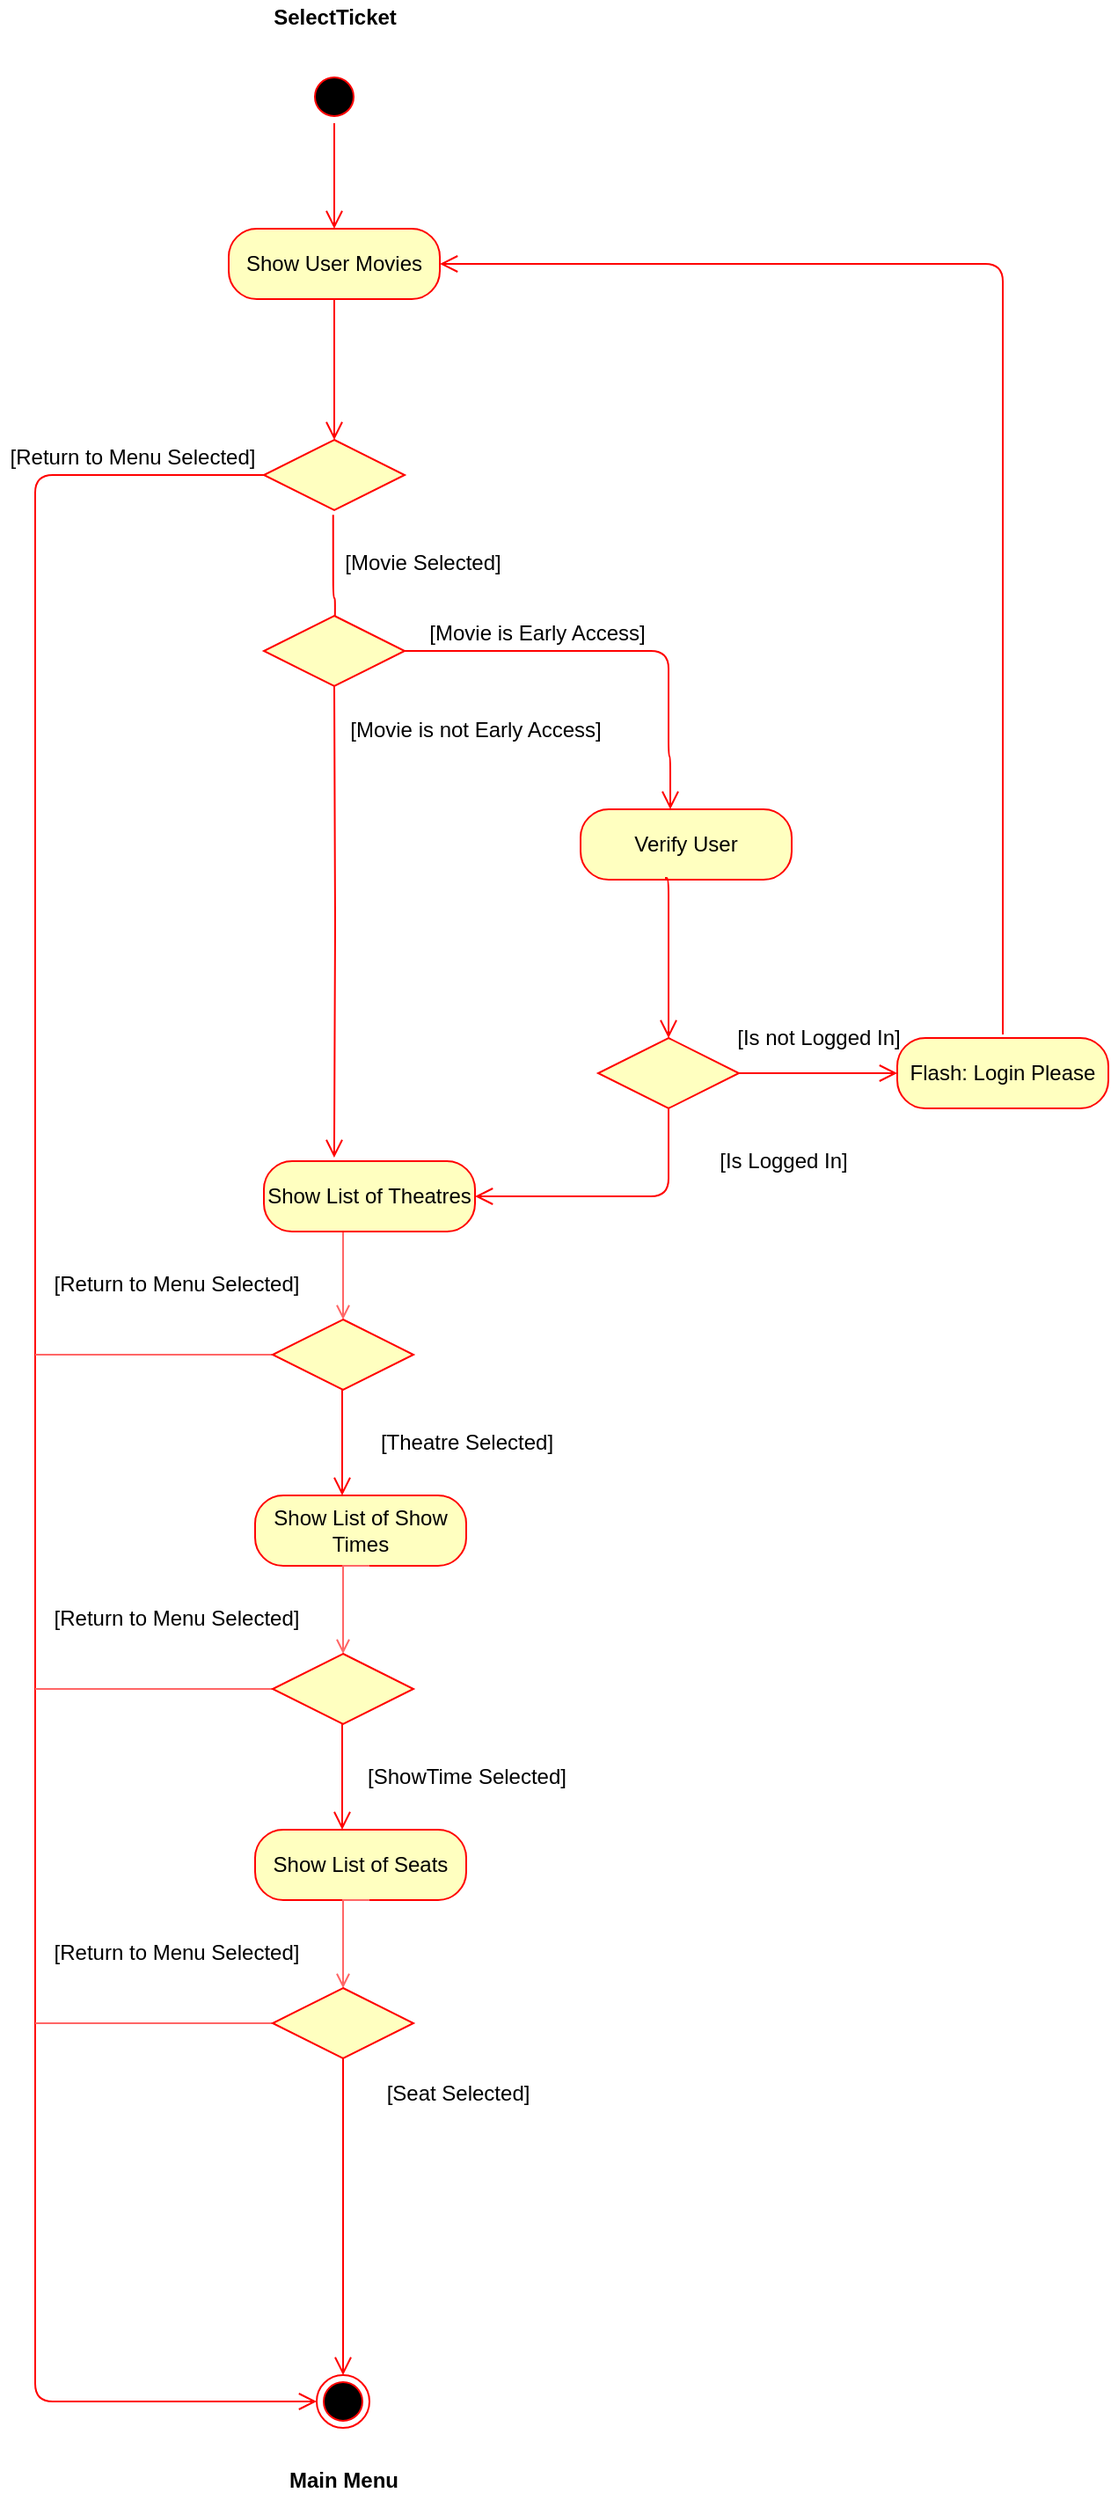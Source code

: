 <mxfile version="13.7.3" type="device"><diagram id="ksMxzgnsg-vKW8vX5p99" name="Page-1"><mxGraphModel dx="1422" dy="936" grid="1" gridSize="10" guides="1" tooltips="1" connect="1" arrows="1" fold="1" page="1" pageScale="1" pageWidth="850" pageHeight="1100" math="0" shadow="0"><root><mxCell id="0"/><mxCell id="1" parent="0"/><mxCell id="QQR1-E6bEhGEc-oXyB9f-3" value="" style="ellipse;html=1;shape=startState;fillColor=#000000;strokeColor=#ff0000;" parent="1" vertex="1"><mxGeometry x="315" y="50" width="30" height="30" as="geometry"/></mxCell><mxCell id="QQR1-E6bEhGEc-oXyB9f-4" value="" style="edgeStyle=orthogonalEdgeStyle;html=1;verticalAlign=bottom;endArrow=open;endSize=8;strokeColor=#ff0000;" parent="1" source="QQR1-E6bEhGEc-oXyB9f-3" edge="1"><mxGeometry relative="1" as="geometry"><mxPoint x="330" y="140" as="targetPoint"/></mxGeometry></mxCell><mxCell id="QQR1-E6bEhGEc-oXyB9f-5" value="Show User Movies" style="rounded=1;whiteSpace=wrap;html=1;arcSize=40;fontColor=#000000;fillColor=#ffffc0;strokeColor=#ff0000;" parent="1" vertex="1"><mxGeometry x="270" y="140" width="120" height="40" as="geometry"/></mxCell><mxCell id="QQR1-E6bEhGEc-oXyB9f-6" value="" style="edgeStyle=orthogonalEdgeStyle;html=1;verticalAlign=bottom;endArrow=open;endSize=8;strokeColor=#ff0000;entryX=0.5;entryY=0;entryDx=0;entryDy=0;" parent="1" source="QQR1-E6bEhGEc-oXyB9f-5" target="eQfmhNTBLDZ_6ELGDQb6-10" edge="1"><mxGeometry relative="1" as="geometry"><mxPoint x="330" y="240" as="targetPoint"/></mxGeometry></mxCell><mxCell id="QQR1-E6bEhGEc-oXyB9f-13" value="" style="edgeStyle=orthogonalEdgeStyle;html=1;verticalAlign=bottom;endArrow=open;endSize=8;strokeColor=#ff0000;entryX=0.333;entryY=-0.05;entryDx=0;entryDy=0;entryPerimeter=0;" parent="1" target="2DFK6MsJdsEHkZVXs35f-8" edge="1"><mxGeometry relative="1" as="geometry"><mxPoint x="330" y="500" as="targetPoint"/><mxPoint x="330" y="400" as="sourcePoint"/><Array as="points"/></mxGeometry></mxCell><mxCell id="QQR1-E6bEhGEc-oXyB9f-17" value="&lt;b&gt;SelectTicket&lt;/b&gt;" style="text;html=1;align=center;verticalAlign=middle;resizable=0;points=[];autosize=1;" parent="1" vertex="1"><mxGeometry x="285" y="10" width="90" height="20" as="geometry"/></mxCell><mxCell id="QQR1-E6bEhGEc-oXyB9f-25" value="" style="ellipse;html=1;shape=endState;fillColor=#000000;strokeColor=#ff0000;" parent="1" vertex="1"><mxGeometry x="320" y="1360" width="30" height="30" as="geometry"/></mxCell><mxCell id="QQR1-E6bEhGEc-oXyB9f-27" value="Verify User" style="rounded=1;whiteSpace=wrap;html=1;arcSize=40;fontColor=#000000;fillColor=#ffffc0;strokeColor=#ff0000;" parent="1" vertex="1"><mxGeometry x="470" y="470" width="120" height="40" as="geometry"/></mxCell><mxCell id="eQfmhNTBLDZ_6ELGDQb6-10" value="" style="rhombus;whiteSpace=wrap;html=1;fillColor=#ffffc0;strokeColor=#ff0000;" parent="1" vertex="1"><mxGeometry x="290" y="260" width="80" height="40" as="geometry"/></mxCell><mxCell id="eQfmhNTBLDZ_6ELGDQb6-16" value="" style="edgeStyle=orthogonalEdgeStyle;html=1;verticalAlign=bottom;endArrow=open;endSize=8;strokeColor=#ff0000;exitX=0;exitY=0.5;exitDx=0;exitDy=0;entryX=0;entryY=0.5;entryDx=0;entryDy=0;" parent="1" source="eQfmhNTBLDZ_6ELGDQb6-10" target="QQR1-E6bEhGEc-oXyB9f-25" edge="1"><mxGeometry relative="1" as="geometry"><mxPoint x="170" y="451.748" as="targetPoint"/><mxPoint x="410" y="300" as="sourcePoint"/><Array as="points"><mxPoint x="160" y="280"/><mxPoint x="160" y="1375"/></Array></mxGeometry></mxCell><mxCell id="eQfmhNTBLDZ_6ELGDQb6-17" value="[Return to Menu Selected]" style="text;html=1;align=center;verticalAlign=middle;resizable=0;points=[];autosize=1;" parent="1" vertex="1"><mxGeometry x="140" y="260" width="150" height="20" as="geometry"/></mxCell><mxCell id="eQfmhNTBLDZ_6ELGDQb6-18" value="" style="edgeStyle=orthogonalEdgeStyle;html=1;verticalAlign=bottom;endArrow=open;endSize=8;strokeColor=#ff0000;exitX=0.492;exitY=1.067;exitDx=0;exitDy=0;exitPerimeter=0;" parent="1" source="eQfmhNTBLDZ_6ELGDQb6-10" edge="1"><mxGeometry relative="1" as="geometry"><mxPoint x="330" y="400" as="targetPoint"/><mxPoint x="329.83" y="380" as="sourcePoint"/></mxGeometry></mxCell><mxCell id="eQfmhNTBLDZ_6ELGDQb6-19" value="[Movie Selected]" style="text;html=1;align=center;verticalAlign=middle;resizable=0;points=[];autosize=1;" parent="1" vertex="1"><mxGeometry x="330" y="320" width="100" height="20" as="geometry"/></mxCell><mxCell id="eQfmhNTBLDZ_6ELGDQb6-20" value="" style="rhombus;whiteSpace=wrap;html=1;fillColor=#ffffc0;strokeColor=#ff0000;" parent="1" vertex="1"><mxGeometry x="290" y="360" width="80" height="40" as="geometry"/></mxCell><mxCell id="eQfmhNTBLDZ_6ELGDQb6-21" value="" style="edgeStyle=orthogonalEdgeStyle;html=1;verticalAlign=bottom;endArrow=open;endSize=8;strokeColor=#ff0000;exitX=1;exitY=0.5;exitDx=0;exitDy=0;entryX=0.425;entryY=0;entryDx=0;entryDy=0;entryPerimeter=0;" parent="1" source="eQfmhNTBLDZ_6ELGDQb6-20" target="QQR1-E6bEhGEc-oXyB9f-27" edge="1"><mxGeometry relative="1" as="geometry"><mxPoint x="340" y="510" as="targetPoint"/><mxPoint x="340" y="450" as="sourcePoint"/><Array as="points"><mxPoint x="520" y="380"/><mxPoint x="520" y="440"/><mxPoint x="521" y="440"/></Array></mxGeometry></mxCell><mxCell id="eQfmhNTBLDZ_6ELGDQb6-22" value="[Movie is Early Access]" style="text;html=1;align=center;verticalAlign=middle;resizable=0;points=[];autosize=1;" parent="1" vertex="1"><mxGeometry x="375" y="360" width="140" height="20" as="geometry"/></mxCell><mxCell id="eQfmhNTBLDZ_6ELGDQb6-23" value="[Movie is not Early Access]" style="text;html=1;align=center;verticalAlign=middle;resizable=0;points=[];autosize=1;" parent="1" vertex="1"><mxGeometry x="330" y="415" width="160" height="20" as="geometry"/></mxCell><mxCell id="2DFK6MsJdsEHkZVXs35f-2" value="" style="rhombus;whiteSpace=wrap;html=1;fillColor=#ffffc0;strokeColor=#ff0000;" parent="1" vertex="1"><mxGeometry x="480" y="600" width="80" height="40" as="geometry"/></mxCell><mxCell id="2DFK6MsJdsEHkZVXs35f-5" value="" style="edgeStyle=orthogonalEdgeStyle;html=1;align=left;verticalAlign=top;endArrow=open;endSize=8;strokeColor=#ff0000;" parent="1" edge="1"><mxGeometry x="1" y="282" relative="1" as="geometry"><mxPoint x="334.5" y="860" as="targetPoint"/><mxPoint x="334.5" y="800" as="sourcePoint"/><mxPoint x="-6" y="60" as="offset"/></mxGeometry></mxCell><mxCell id="2DFK6MsJdsEHkZVXs35f-6" value="Flash: Login Please" style="rounded=1;whiteSpace=wrap;html=1;arcSize=40;fontColor=#000000;fillColor=#ffffc0;strokeColor=#ff0000;" parent="1" vertex="1"><mxGeometry x="650" y="600" width="120" height="40" as="geometry"/></mxCell><mxCell id="DAbHHp7Rr7_DjSws7Xwr-10" style="edgeStyle=orthogonalEdgeStyle;rounded=0;orthogonalLoop=1;jettySize=auto;html=1;exitX=0.5;exitY=1;exitDx=0;exitDy=0;entryX=0.5;entryY=0;entryDx=0;entryDy=0;endArrow=open;endFill=0;strokeColor=#FF6666;" parent="1" source="2DFK6MsJdsEHkZVXs35f-8" target="DAbHHp7Rr7_DjSws7Xwr-6" edge="1"><mxGeometry relative="1" as="geometry"><Array as="points"><mxPoint x="335" y="710"/></Array></mxGeometry></mxCell><mxCell id="2DFK6MsJdsEHkZVXs35f-8" value="Show List of Theatres" style="rounded=1;whiteSpace=wrap;html=1;arcSize=40;fontColor=#000000;fillColor=#ffffc0;strokeColor=#ff0000;" parent="1" vertex="1"><mxGeometry x="290" y="670" width="120" height="40" as="geometry"/></mxCell><mxCell id="2DFK6MsJdsEHkZVXs35f-10" value="" style="edgeStyle=orthogonalEdgeStyle;html=1;verticalAlign=bottom;endArrow=open;endSize=8;strokeColor=#ff0000;exitX=0.4;exitY=0.975;exitDx=0;exitDy=0;exitPerimeter=0;" parent="1" source="QQR1-E6bEhGEc-oXyB9f-27" edge="1"><mxGeometry relative="1" as="geometry"><mxPoint x="520" y="600" as="targetPoint"/><mxPoint x="520" y="540" as="sourcePoint"/><Array as="points"><mxPoint x="520" y="509"/></Array></mxGeometry></mxCell><mxCell id="2DFK6MsJdsEHkZVXs35f-12" value="" style="edgeStyle=orthogonalEdgeStyle;html=1;verticalAlign=bottom;endArrow=open;endSize=8;strokeColor=#ff0000;exitX=0.5;exitY=1;exitDx=0;exitDy=0;entryX=1;entryY=0.5;entryDx=0;entryDy=0;" parent="1" source="2DFK6MsJdsEHkZVXs35f-2" target="2DFK6MsJdsEHkZVXs35f-8" edge="1"><mxGeometry relative="1" as="geometry"><mxPoint x="520.64" y="788.66" as="targetPoint"/><mxPoint x="520.0" y="691.34" as="sourcePoint"/></mxGeometry></mxCell><mxCell id="2DFK6MsJdsEHkZVXs35f-13" value="[Theatre Selected]" style="text;html=1;align=center;verticalAlign=middle;resizable=0;points=[];autosize=1;" parent="1" vertex="1"><mxGeometry x="350" y="820" width="110" height="20" as="geometry"/></mxCell><mxCell id="DAbHHp7Rr7_DjSws7Xwr-2" value="" style="edgeStyle=orthogonalEdgeStyle;html=1;verticalAlign=bottom;endArrow=open;endSize=8;strokeColor=#ff0000;exitX=1;exitY=0.5;exitDx=0;exitDy=0;" parent="1" source="2DFK6MsJdsEHkZVXs35f-2" target="2DFK6MsJdsEHkZVXs35f-6" edge="1"><mxGeometry relative="1" as="geometry"><mxPoint x="530.64" y="747.32" as="targetPoint"/><mxPoint x="530" y="650" as="sourcePoint"/></mxGeometry></mxCell><mxCell id="DAbHHp7Rr7_DjSws7Xwr-4" value="" style="edgeStyle=orthogonalEdgeStyle;html=1;verticalAlign=bottom;endArrow=open;endSize=8;strokeColor=#ff0000;entryX=1;entryY=0.5;entryDx=0;entryDy=0;" parent="1" target="QQR1-E6bEhGEc-oXyB9f-5" edge="1"><mxGeometry relative="1" as="geometry"><mxPoint x="660" y="630" as="targetPoint"/><mxPoint x="710" y="598" as="sourcePoint"/><Array as="points"><mxPoint x="710" y="160"/></Array></mxGeometry></mxCell><mxCell id="DAbHHp7Rr7_DjSws7Xwr-5" value="[Is not Logged In]" style="text;html=1;align=center;verticalAlign=middle;resizable=0;points=[];autosize=1;" parent="1" vertex="1"><mxGeometry x="550" y="590" width="110" height="20" as="geometry"/></mxCell><mxCell id="DAbHHp7Rr7_DjSws7Xwr-11" style="edgeStyle=orthogonalEdgeStyle;rounded=0;orthogonalLoop=1;jettySize=auto;html=1;exitX=0;exitY=0.5;exitDx=0;exitDy=0;endArrow=none;endFill=0;strokeColor=#FF6666;" parent="1" source="DAbHHp7Rr7_DjSws7Xwr-6" edge="1"><mxGeometry relative="1" as="geometry"><mxPoint x="160" y="780" as="targetPoint"/></mxGeometry></mxCell><mxCell id="DAbHHp7Rr7_DjSws7Xwr-6" value="" style="rhombus;whiteSpace=wrap;html=1;fillColor=#ffffc0;strokeColor=#ff0000;" parent="1" vertex="1"><mxGeometry x="295" y="760" width="80" height="40" as="geometry"/></mxCell><mxCell id="DAbHHp7Rr7_DjSws7Xwr-12" value="Show List of Show Times" style="rounded=1;whiteSpace=wrap;html=1;arcSize=40;fontColor=#000000;fillColor=#ffffc0;strokeColor=#ff0000;" parent="1" vertex="1"><mxGeometry x="285" y="860" width="120" height="40" as="geometry"/></mxCell><mxCell id="DAbHHp7Rr7_DjSws7Xwr-13" value="[Return to Menu Selected]" style="text;html=1;align=center;verticalAlign=middle;resizable=0;points=[];autosize=1;" parent="1" vertex="1"><mxGeometry x="165" y="730" width="150" height="20" as="geometry"/></mxCell><mxCell id="DAbHHp7Rr7_DjSws7Xwr-14" value="[Is Logged In]" style="text;html=1;align=center;verticalAlign=middle;resizable=0;points=[];autosize=1;" parent="1" vertex="1"><mxGeometry x="540" y="660" width="90" height="20" as="geometry"/></mxCell><mxCell id="DAbHHp7Rr7_DjSws7Xwr-16" value="" style="edgeStyle=orthogonalEdgeStyle;html=1;align=left;verticalAlign=top;endArrow=open;endSize=8;strokeColor=#ff0000;" parent="1" edge="1"><mxGeometry x="1" y="282" relative="1" as="geometry"><mxPoint x="334.5" y="1050" as="targetPoint"/><mxPoint x="334.5" y="990" as="sourcePoint"/><mxPoint x="-6" y="60" as="offset"/></mxGeometry></mxCell><mxCell id="DAbHHp7Rr7_DjSws7Xwr-17" style="edgeStyle=orthogonalEdgeStyle;rounded=0;orthogonalLoop=1;jettySize=auto;html=1;exitX=0.5;exitY=1;exitDx=0;exitDy=0;entryX=0.5;entryY=0;entryDx=0;entryDy=0;endArrow=open;endFill=0;strokeColor=#FF6666;" parent="1" target="DAbHHp7Rr7_DjSws7Xwr-20" edge="1"><mxGeometry relative="1" as="geometry"><mxPoint x="350" y="900" as="sourcePoint"/><Array as="points"><mxPoint x="335" y="900"/></Array></mxGeometry></mxCell><mxCell id="DAbHHp7Rr7_DjSws7Xwr-18" value="[ShowTime Selected]" style="text;html=1;align=center;verticalAlign=middle;resizable=0;points=[];autosize=1;" parent="1" vertex="1"><mxGeometry x="340" y="1010" width="130" height="20" as="geometry"/></mxCell><mxCell id="DAbHHp7Rr7_DjSws7Xwr-19" style="edgeStyle=orthogonalEdgeStyle;rounded=0;orthogonalLoop=1;jettySize=auto;html=1;exitX=0;exitY=0.5;exitDx=0;exitDy=0;endArrow=none;endFill=0;strokeColor=#FF6666;" parent="1" source="DAbHHp7Rr7_DjSws7Xwr-20" edge="1"><mxGeometry relative="1" as="geometry"><mxPoint x="160" y="970" as="targetPoint"/></mxGeometry></mxCell><mxCell id="DAbHHp7Rr7_DjSws7Xwr-20" value="" style="rhombus;whiteSpace=wrap;html=1;fillColor=#ffffc0;strokeColor=#ff0000;" parent="1" vertex="1"><mxGeometry x="295" y="950" width="80" height="40" as="geometry"/></mxCell><mxCell id="DAbHHp7Rr7_DjSws7Xwr-21" value="Show List of Seats" style="rounded=1;whiteSpace=wrap;html=1;arcSize=40;fontColor=#000000;fillColor=#ffffc0;strokeColor=#ff0000;" parent="1" vertex="1"><mxGeometry x="285" y="1050" width="120" height="40" as="geometry"/></mxCell><mxCell id="DAbHHp7Rr7_DjSws7Xwr-22" value="[Return to Menu Selected]" style="text;html=1;align=center;verticalAlign=middle;resizable=0;points=[];autosize=1;" parent="1" vertex="1"><mxGeometry x="165" y="920" width="150" height="20" as="geometry"/></mxCell><mxCell id="DAbHHp7Rr7_DjSws7Xwr-23" value="" style="edgeStyle=orthogonalEdgeStyle;html=1;align=left;verticalAlign=top;endArrow=open;endSize=8;strokeColor=#ff0000;exitX=0.5;exitY=1;exitDx=0;exitDy=0;entryX=0.5;entryY=0;entryDx=0;entryDy=0;" parent="1" source="DAbHHp7Rr7_DjSws7Xwr-27" target="QQR1-E6bEhGEc-oXyB9f-25" edge="1"><mxGeometry x="1" y="282" relative="1" as="geometry"><mxPoint x="335" y="1270" as="targetPoint"/><mxPoint x="340" y="1215" as="sourcePoint"/><mxPoint x="-6" y="60" as="offset"/></mxGeometry></mxCell><mxCell id="DAbHHp7Rr7_DjSws7Xwr-24" style="edgeStyle=orthogonalEdgeStyle;rounded=0;orthogonalLoop=1;jettySize=auto;html=1;exitX=0.5;exitY=1;exitDx=0;exitDy=0;entryX=0.5;entryY=0;entryDx=0;entryDy=0;endArrow=open;endFill=0;strokeColor=#FF6666;" parent="1" target="DAbHHp7Rr7_DjSws7Xwr-27" edge="1"><mxGeometry relative="1" as="geometry"><mxPoint x="350" y="1090" as="sourcePoint"/><Array as="points"><mxPoint x="335" y="1090"/></Array></mxGeometry></mxCell><mxCell id="DAbHHp7Rr7_DjSws7Xwr-25" value="[Seat Selected]" style="text;html=1;align=center;verticalAlign=middle;resizable=0;points=[];autosize=1;" parent="1" vertex="1"><mxGeometry x="350" y="1190" width="100" height="20" as="geometry"/></mxCell><mxCell id="DAbHHp7Rr7_DjSws7Xwr-26" style="edgeStyle=orthogonalEdgeStyle;rounded=0;orthogonalLoop=1;jettySize=auto;html=1;exitX=0;exitY=0.5;exitDx=0;exitDy=0;endArrow=none;endFill=0;strokeColor=#FF6666;" parent="1" source="DAbHHp7Rr7_DjSws7Xwr-27" edge="1"><mxGeometry relative="1" as="geometry"><mxPoint x="160" y="1160" as="targetPoint"/></mxGeometry></mxCell><mxCell id="DAbHHp7Rr7_DjSws7Xwr-27" value="" style="rhombus;whiteSpace=wrap;html=1;fillColor=#ffffc0;strokeColor=#ff0000;" parent="1" vertex="1"><mxGeometry x="295" y="1140" width="80" height="40" as="geometry"/></mxCell><mxCell id="DAbHHp7Rr7_DjSws7Xwr-29" value="[Return to Menu Selected]" style="text;html=1;align=center;verticalAlign=middle;resizable=0;points=[];autosize=1;" parent="1" vertex="1"><mxGeometry x="165" y="1110" width="150" height="20" as="geometry"/></mxCell><mxCell id="DAbHHp7Rr7_DjSws7Xwr-30" value="&lt;b&gt;Main Menu&lt;/b&gt;" style="text;html=1;align=center;verticalAlign=middle;resizable=0;points=[];autosize=1;" parent="1" vertex="1"><mxGeometry x="295" y="1410" width="80" height="20" as="geometry"/></mxCell></root></mxGraphModel></diagram></mxfile>